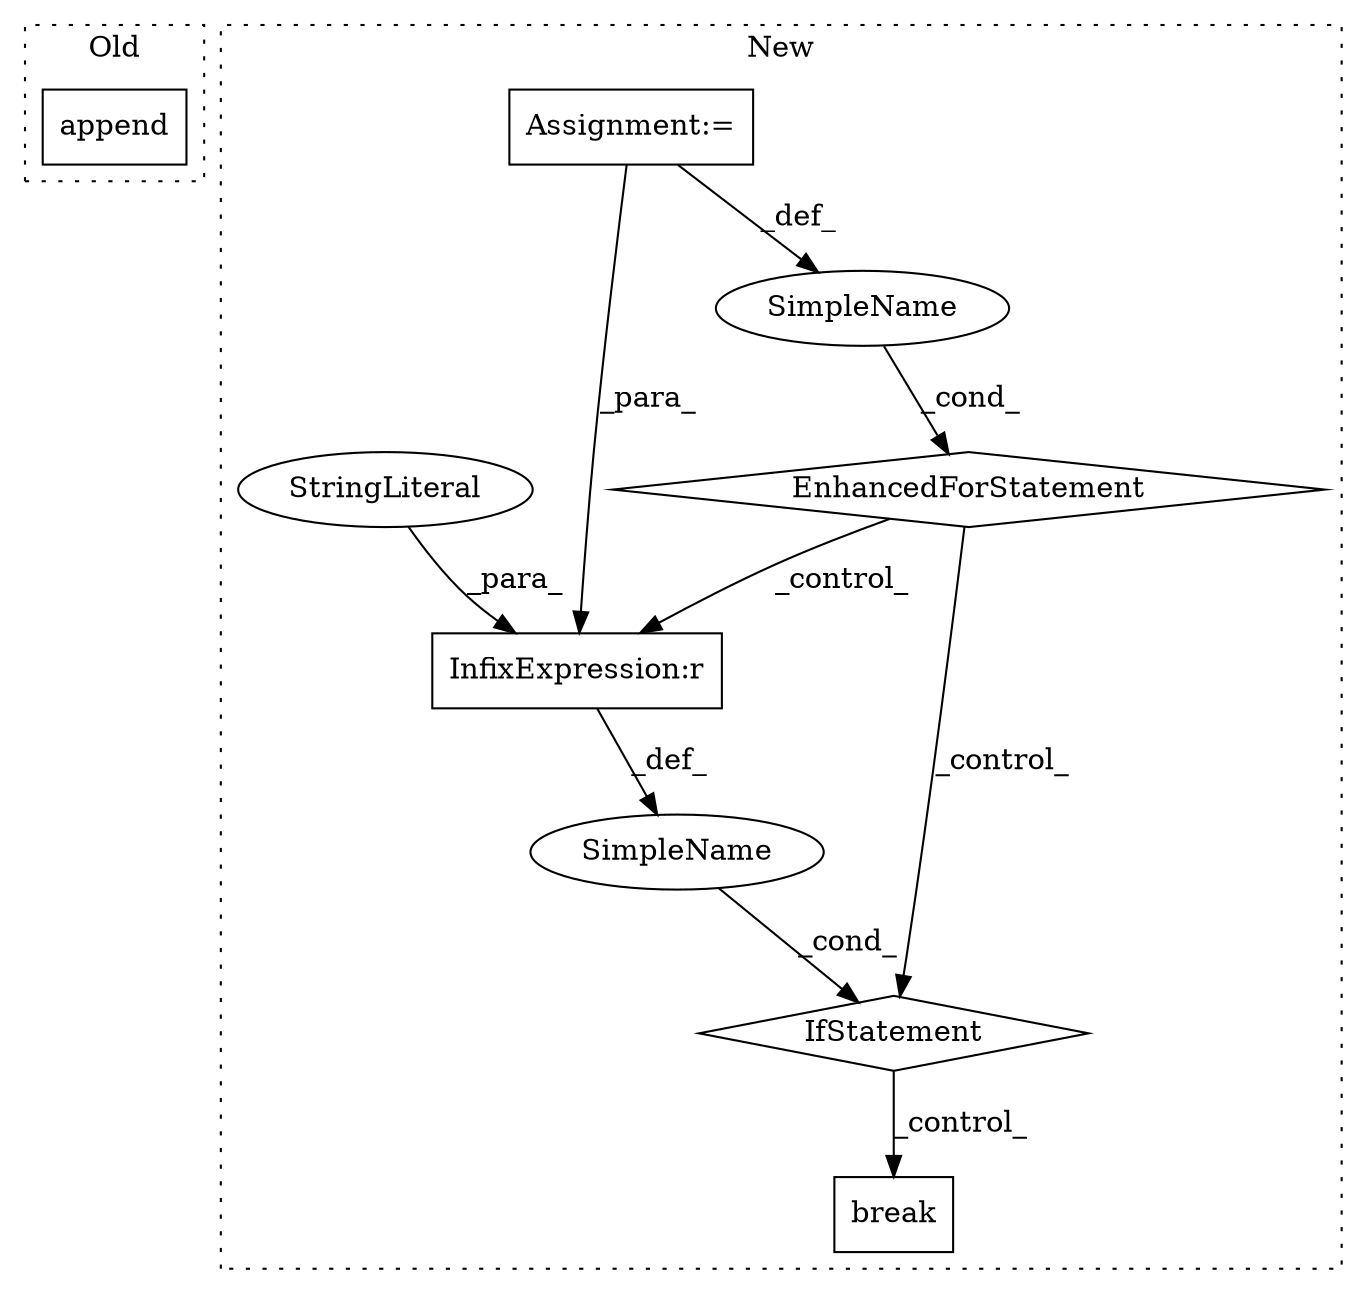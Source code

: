 digraph G {
subgraph cluster0 {
1 [label="append" a="32" s="1519,1578" l="7,1" shape="box"];
label = "Old";
style="dotted";
}
subgraph cluster1 {
2 [label="break" a="10" s="1797" l="6" shape="box"];
3 [label="IfStatement" a="25" s="1755,1777" l="4,2" shape="diamond"];
4 [label="SimpleName" a="42" s="" l="" shape="ellipse"];
5 [label="InfixExpression:r" a="27" s="1771" l="4" shape="box"];
6 [label="SimpleName" a="42" s="1639" l="13" shape="ellipse"];
7 [label="EnhancedForStatement" a="70" s="1566,1665" l="69,2" shape="diamond"];
8 [label="Assignment:=" a="7" s="1566,1665" l="69,2" shape="box"];
9 [label="StringLiteral" a="45" s="1775" l="2" shape="ellipse"];
label = "New";
style="dotted";
}
3 -> 2 [label="_control_"];
4 -> 3 [label="_cond_"];
5 -> 4 [label="_def_"];
6 -> 7 [label="_cond_"];
7 -> 5 [label="_control_"];
7 -> 3 [label="_control_"];
8 -> 6 [label="_def_"];
8 -> 5 [label="_para_"];
9 -> 5 [label="_para_"];
}